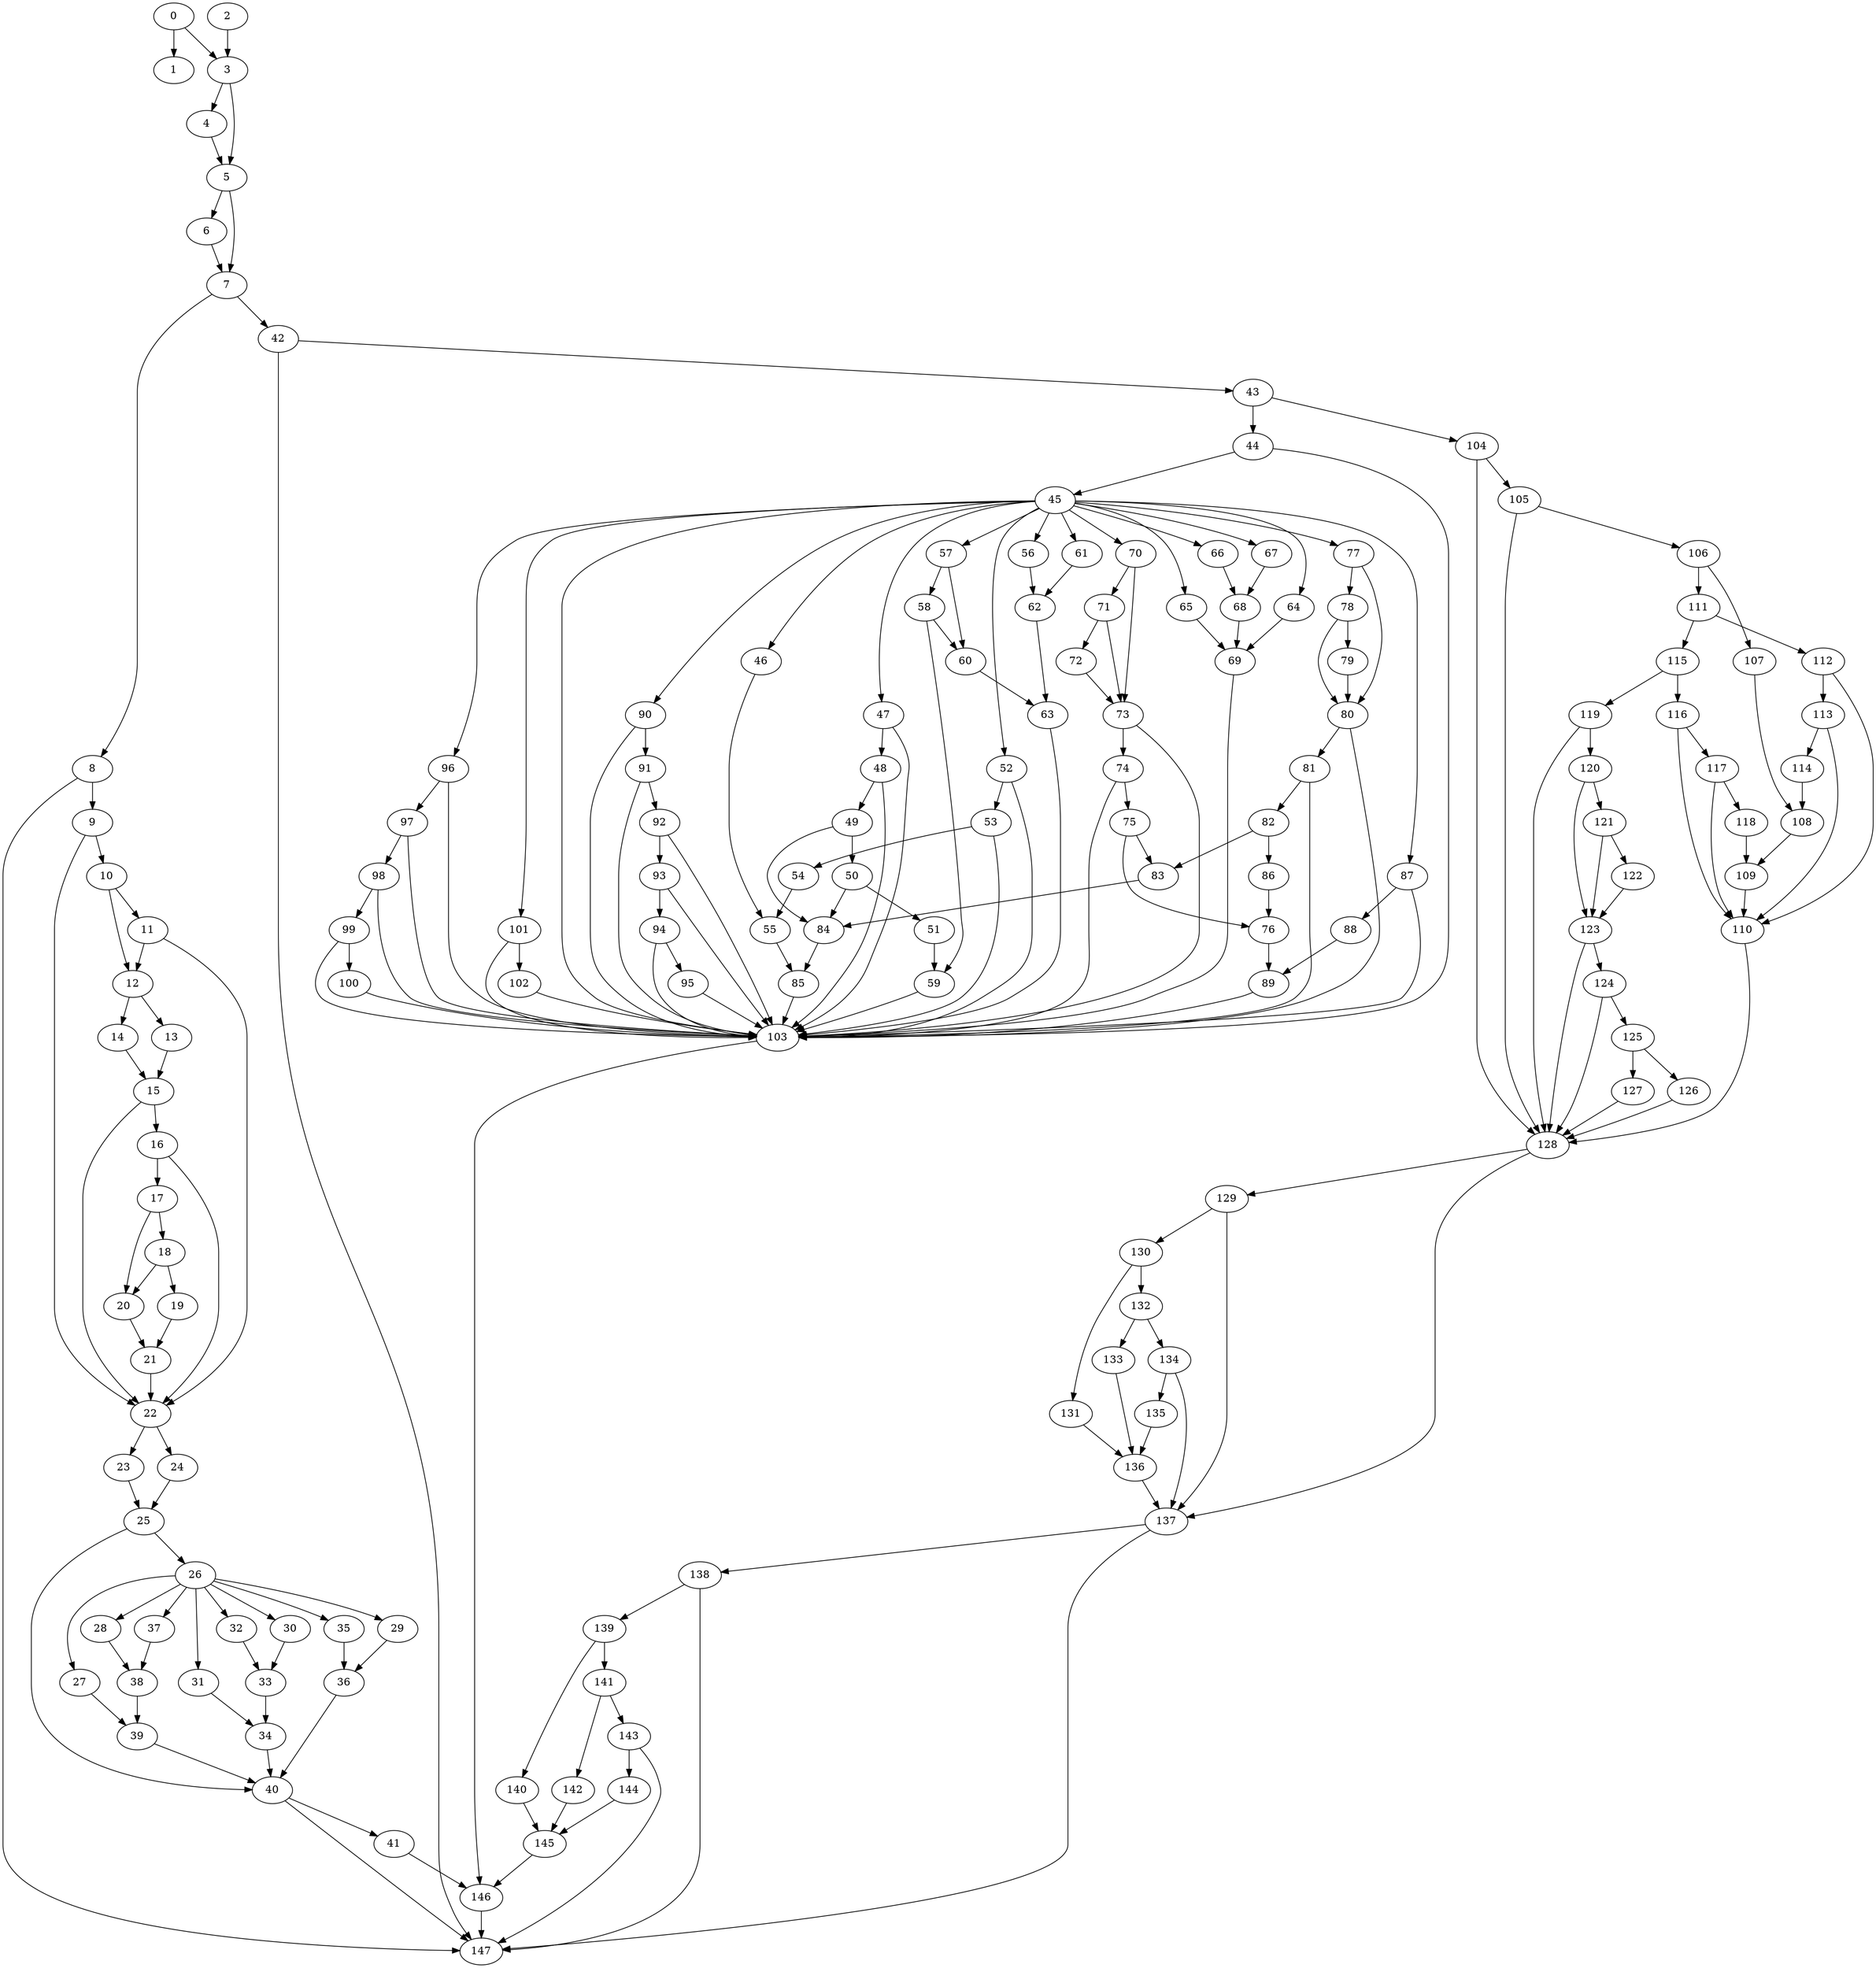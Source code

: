 digraph {
	0
	1
	2
	3
	4
	5
	6
	7
	8
	9
	10
	11
	12
	13
	14
	15
	16
	17
	18
	19
	20
	21
	22
	23
	24
	25
	26
	27
	28
	29
	30
	31
	32
	33
	34
	35
	36
	37
	38
	39
	40
	41
	42
	43
	44
	45
	46
	47
	48
	49
	50
	51
	52
	53
	54
	55
	56
	57
	58
	59
	60
	61
	62
	63
	64
	65
	66
	67
	68
	69
	70
	71
	72
	73
	74
	75
	76
	77
	78
	79
	80
	81
	82
	83
	84
	85
	86
	87
	88
	89
	90
	91
	92
	93
	94
	95
	96
	97
	98
	99
	100
	101
	102
	103
	104
	105
	106
	107
	108
	109
	110
	111
	112
	113
	114
	115
	116
	117
	118
	119
	120
	121
	122
	123
	124
	125
	126
	127
	128
	129
	130
	131
	132
	133
	134
	135
	136
	137
	138
	139
	140
	141
	142
	143
	144
	145
	146
	147
	22 -> 23
	57 -> 58
	45 -> 90
	43 -> 104
	120 -> 121
	123 -> 124
	90 -> 91
	93 -> 94
	45 -> 96
	29 -> 36
	35 -> 36
	25 -> 40
	34 -> 40
	36 -> 40
	39 -> 40
	49 -> 50
	45 -> 67
	71 -> 72
	43 -> 44
	46 -> 55
	54 -> 55
	45 -> 64
	109 -> 110
	112 -> 110
	113 -> 110
	116 -> 110
	117 -> 110
	130 -> 132
	57 -> 60
	58 -> 60
	64 -> 69
	65 -> 69
	68 -> 69
	106 -> 111
	128 -> 129
	103 -> 146
	145 -> 146
	41 -> 146
	143 -> 144
	23 -> 25
	24 -> 25
	26 -> 30
	45 -> 65
	49 -> 84
	50 -> 84
	83 -> 84
	111 -> 115
	132 -> 134
	3 -> 5
	4 -> 5
	26 -> 29
	60 -> 63
	62 -> 63
	96 -> 97
	0 -> 1
	11 -> 12
	10 -> 12
	15 -> 16
	51 -> 59
	58 -> 59
	8 -> 9
	75 -> 76
	86 -> 76
	104 -> 105
	22 -> 24
	26 -> 32
	108 -> 109
	118 -> 109
	129 -> 130
	138 -> 139
	31 -> 34
	33 -> 34
	28 -> 38
	37 -> 38
	45 -> 52
	45 -> 57
	77 -> 78
	17 -> 18
	45 -> 46
	112 -> 113
	26 -> 35
	42 -> 43
	92 -> 93
	10 -> 11
	99 -> 100
	132 -> 133
	19 -> 21
	20 -> 21
	26 -> 28
	25 -> 26
	52 -> 53
	80 -> 81
	75 -> 83
	82 -> 83
	116 -> 117
	40 -> 41
	98 -> 99
	124 -> 125
	111 -> 112
	137 -> 138
	12 -> 13
	45 -> 47
	47 -> 48
	53 -> 54
	70 -> 73
	71 -> 73
	72 -> 73
	26 -> 31
	27 -> 39
	38 -> 39
	45 -> 101
	113 -> 114
	139 -> 141
	120 -> 123
	121 -> 123
	122 -> 123
	124 -> 128
	126 -> 128
	127 -> 128
	104 -> 128
	105 -> 128
	110 -> 128
	119 -> 128
	123 -> 128
	7 -> 8
	50 -> 51
	88 -> 89
	76 -> 89
	134 -> 135
	141 -> 142
	105 -> 106
	114 -> 108
	107 -> 108
	144 -> 145
	140 -> 145
	142 -> 145
	16 -> 22
	21 -> 22
	9 -> 22
	11 -> 22
	15 -> 22
	7 -> 42
	91 -> 92
	101 -> 102
	74 -> 103
	85 -> 103
	93 -> 103
	96 -> 103
	100 -> 103
	102 -> 103
	45 -> 103
	59 -> 103
	63 -> 103
	81 -> 103
	91 -> 103
	99 -> 103
	95 -> 103
	101 -> 103
	52 -> 103
	53 -> 103
	87 -> 103
	94 -> 103
	47 -> 103
	48 -> 103
	80 -> 103
	92 -> 103
	98 -> 103
	44 -> 103
	73 -> 103
	89 -> 103
	90 -> 103
	69 -> 103
	97 -> 103
	94 -> 95
	117 -> 118
	12 -> 14
	17 -> 20
	18 -> 20
	66 -> 68
	67 -> 68
	97 -> 98
	42 -> 147
	137 -> 147
	138 -> 147
	143 -> 147
	146 -> 147
	8 -> 147
	40 -> 147
	106 -> 107
	129 -> 137
	134 -> 137
	136 -> 137
	128 -> 137
	5 -> 7
	6 -> 7
	45 -> 66
	77 -> 80
	78 -> 80
	79 -> 80
	55 -> 85
	84 -> 85
	87 -> 88
	3 -> 4
	45 -> 70
	121 -> 122
	16 -> 17
	119 -> 120
	130 -> 131
	70 -> 71
	45 -> 77
	81 -> 82
	13 -> 15
	14 -> 15
	30 -> 33
	32 -> 33
	44 -> 45
	48 -> 49
	45 -> 61
	115 -> 116
	125 -> 126
	141 -> 143
	74 -> 75
	131 -> 136
	133 -> 136
	135 -> 136
	2 -> 3
	0 -> 3
	9 -> 10
	18 -> 19
	45 -> 56
	56 -> 62
	61 -> 62
	5 -> 6
	26 -> 37
	78 -> 79
	82 -> 86
	139 -> 140
	26 -> 27
	73 -> 74
	45 -> 87
	115 -> 119
	125 -> 127
}
